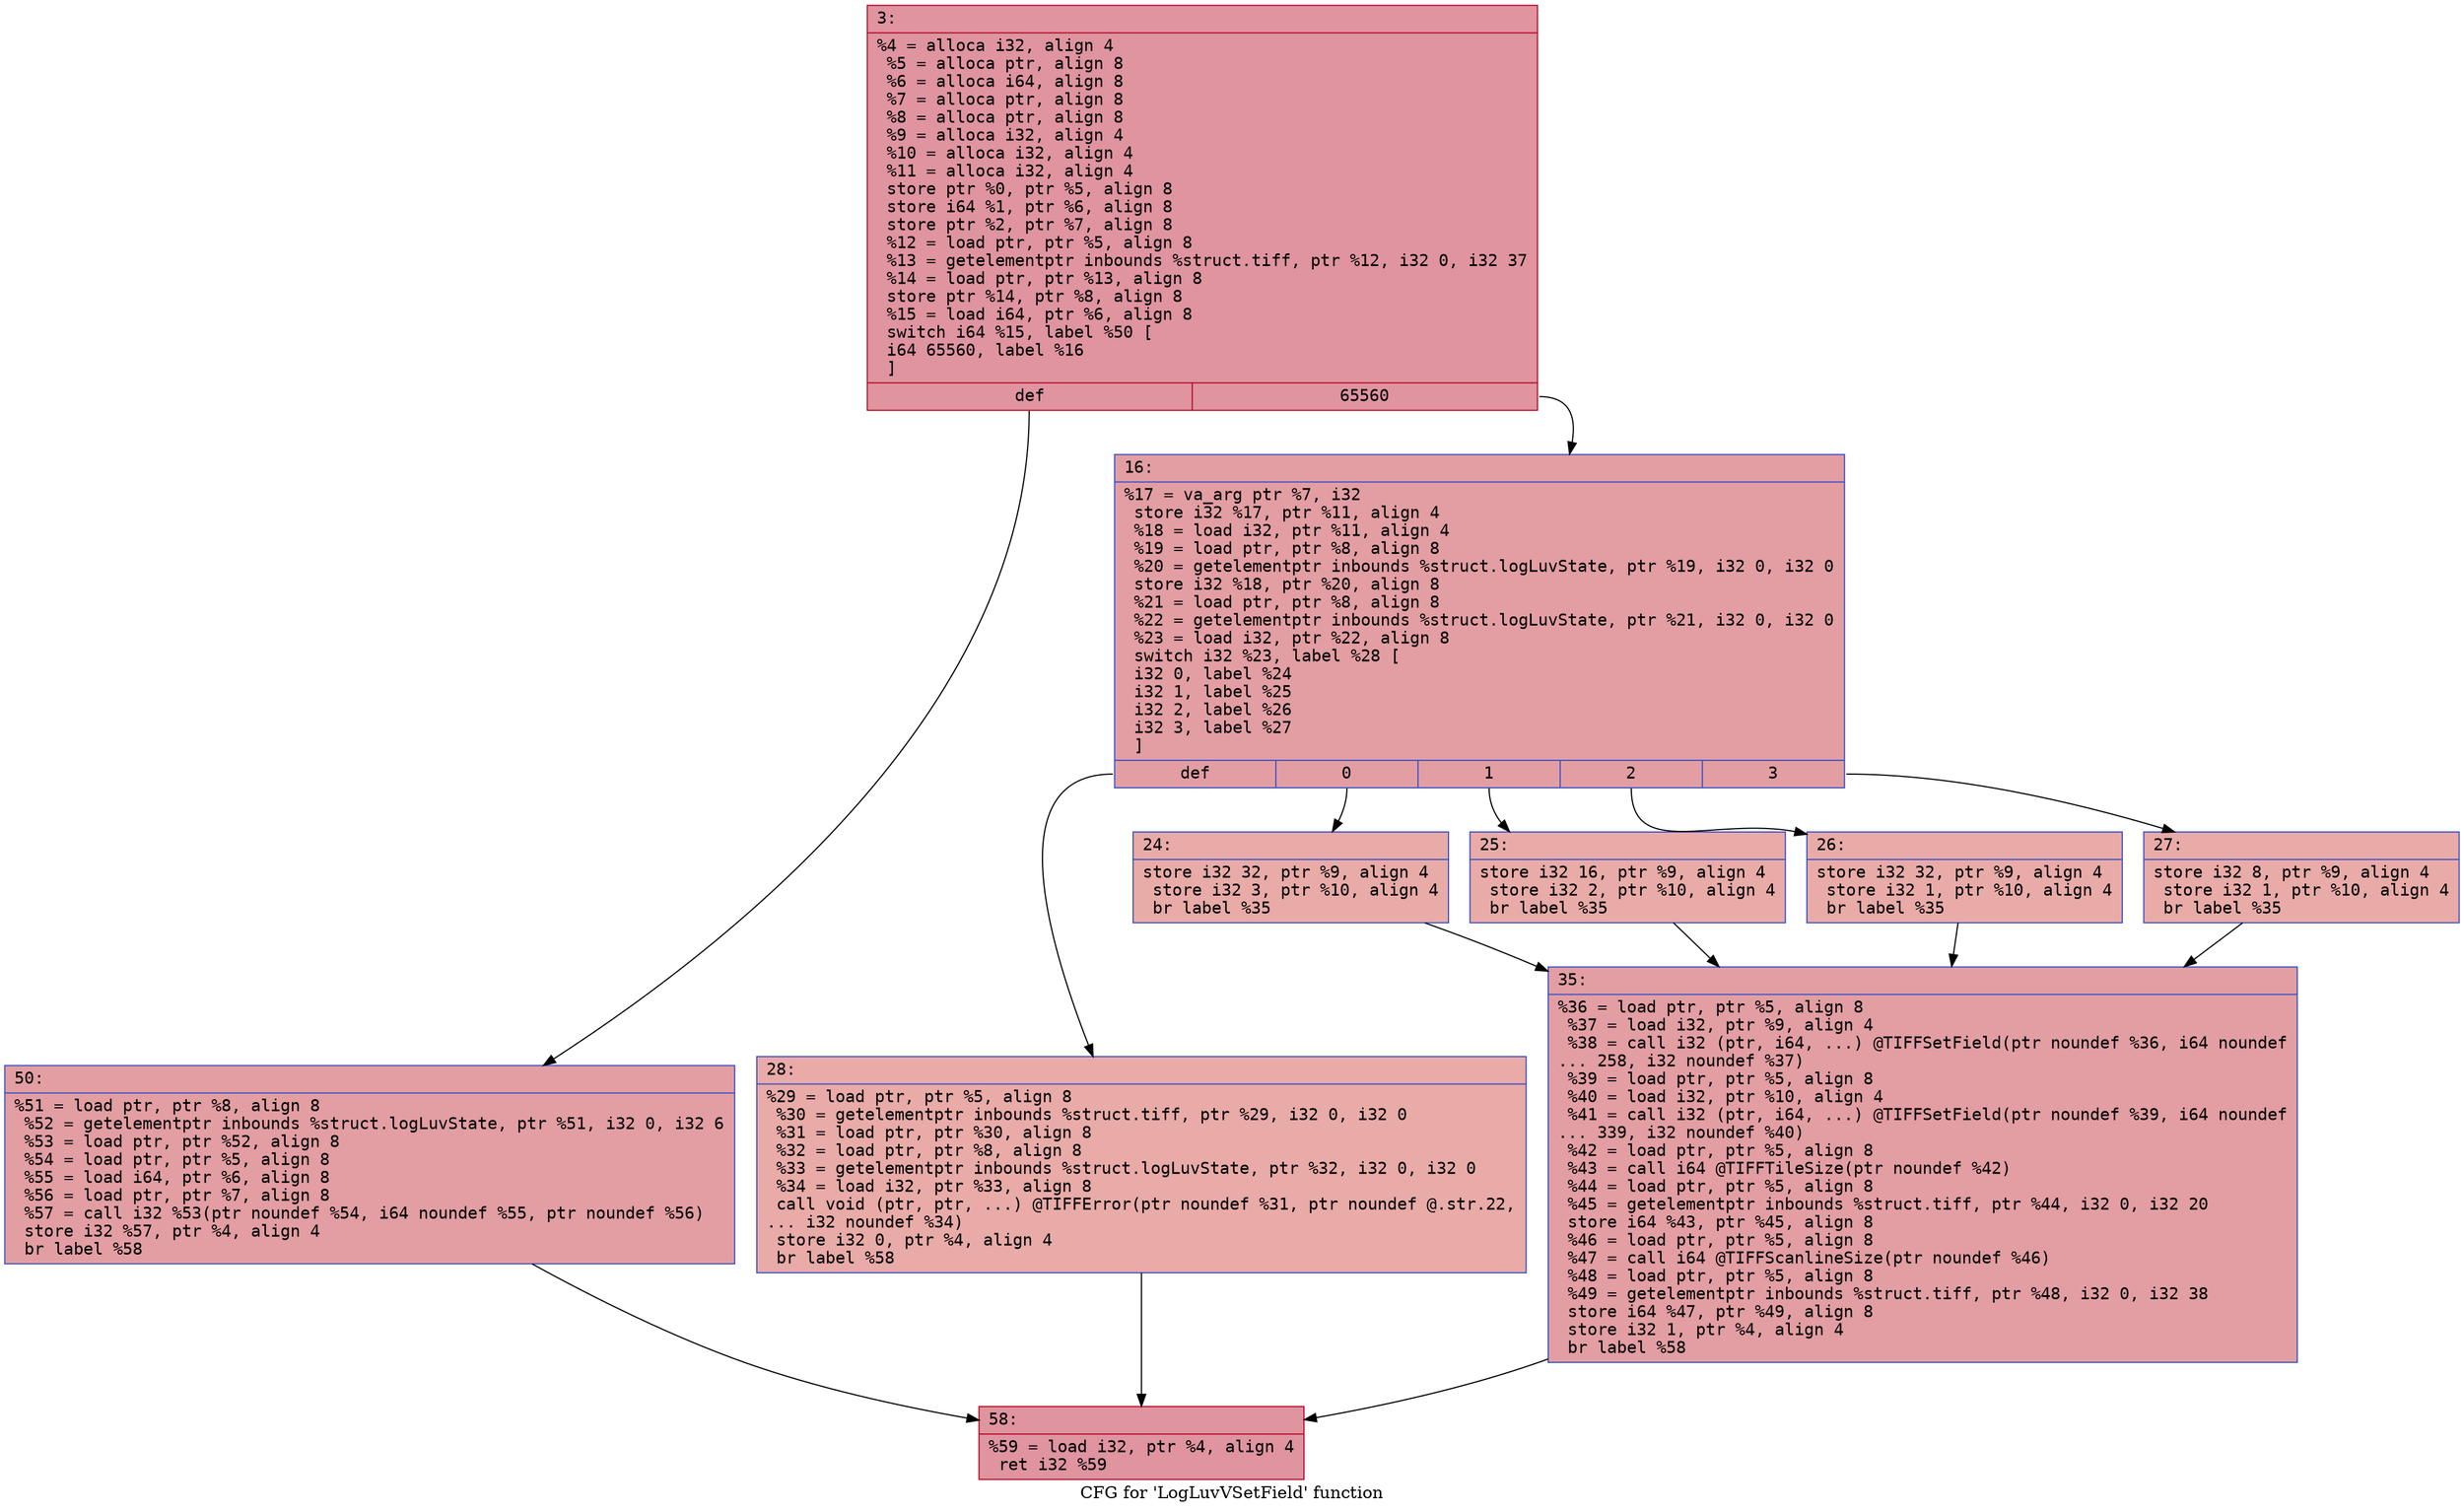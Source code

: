 digraph "CFG for 'LogLuvVSetField' function" {
	label="CFG for 'LogLuvVSetField' function";

	Node0x60000062cbe0 [shape=record,color="#b70d28ff", style=filled, fillcolor="#b70d2870" fontname="Courier",label="{3:\l|  %4 = alloca i32, align 4\l  %5 = alloca ptr, align 8\l  %6 = alloca i64, align 8\l  %7 = alloca ptr, align 8\l  %8 = alloca ptr, align 8\l  %9 = alloca i32, align 4\l  %10 = alloca i32, align 4\l  %11 = alloca i32, align 4\l  store ptr %0, ptr %5, align 8\l  store i64 %1, ptr %6, align 8\l  store ptr %2, ptr %7, align 8\l  %12 = load ptr, ptr %5, align 8\l  %13 = getelementptr inbounds %struct.tiff, ptr %12, i32 0, i32 37\l  %14 = load ptr, ptr %13, align 8\l  store ptr %14, ptr %8, align 8\l  %15 = load i64, ptr %6, align 8\l  switch i64 %15, label %50 [\l    i64 65560, label %16\l  ]\l|{<s0>def|<s1>65560}}"];
	Node0x60000062cbe0:s0 -> Node0x60000062ce60[tooltip="3 -> 50\nProbability 50.00%" ];
	Node0x60000062cbe0:s1 -> Node0x60000062cc30[tooltip="3 -> 16\nProbability 50.00%" ];
	Node0x60000062cc30 [shape=record,color="#3d50c3ff", style=filled, fillcolor="#be242e70" fontname="Courier",label="{16:\l|  %17 = va_arg ptr %7, i32\l  store i32 %17, ptr %11, align 4\l  %18 = load i32, ptr %11, align 4\l  %19 = load ptr, ptr %8, align 8\l  %20 = getelementptr inbounds %struct.logLuvState, ptr %19, i32 0, i32 0\l  store i32 %18, ptr %20, align 8\l  %21 = load ptr, ptr %8, align 8\l  %22 = getelementptr inbounds %struct.logLuvState, ptr %21, i32 0, i32 0\l  %23 = load i32, ptr %22, align 8\l  switch i32 %23, label %28 [\l    i32 0, label %24\l    i32 1, label %25\l    i32 2, label %26\l    i32 3, label %27\l  ]\l|{<s0>def|<s1>0|<s2>1|<s3>2|<s4>3}}"];
	Node0x60000062cc30:s0 -> Node0x60000062cdc0[tooltip="16 -> 28\nProbability 20.00%" ];
	Node0x60000062cc30:s1 -> Node0x60000062cc80[tooltip="16 -> 24\nProbability 20.00%" ];
	Node0x60000062cc30:s2 -> Node0x60000062ccd0[tooltip="16 -> 25\nProbability 20.00%" ];
	Node0x60000062cc30:s3 -> Node0x60000062cd20[tooltip="16 -> 26\nProbability 20.00%" ];
	Node0x60000062cc30:s4 -> Node0x60000062cd70[tooltip="16 -> 27\nProbability 20.00%" ];
	Node0x60000062cc80 [shape=record,color="#3d50c3ff", style=filled, fillcolor="#cc403a70" fontname="Courier",label="{24:\l|  store i32 32, ptr %9, align 4\l  store i32 3, ptr %10, align 4\l  br label %35\l}"];
	Node0x60000062cc80 -> Node0x60000062ce10[tooltip="24 -> 35\nProbability 100.00%" ];
	Node0x60000062ccd0 [shape=record,color="#3d50c3ff", style=filled, fillcolor="#cc403a70" fontname="Courier",label="{25:\l|  store i32 16, ptr %9, align 4\l  store i32 2, ptr %10, align 4\l  br label %35\l}"];
	Node0x60000062ccd0 -> Node0x60000062ce10[tooltip="25 -> 35\nProbability 100.00%" ];
	Node0x60000062cd20 [shape=record,color="#3d50c3ff", style=filled, fillcolor="#cc403a70" fontname="Courier",label="{26:\l|  store i32 32, ptr %9, align 4\l  store i32 1, ptr %10, align 4\l  br label %35\l}"];
	Node0x60000062cd20 -> Node0x60000062ce10[tooltip="26 -> 35\nProbability 100.00%" ];
	Node0x60000062cd70 [shape=record,color="#3d50c3ff", style=filled, fillcolor="#cc403a70" fontname="Courier",label="{27:\l|  store i32 8, ptr %9, align 4\l  store i32 1, ptr %10, align 4\l  br label %35\l}"];
	Node0x60000062cd70 -> Node0x60000062ce10[tooltip="27 -> 35\nProbability 100.00%" ];
	Node0x60000062cdc0 [shape=record,color="#3d50c3ff", style=filled, fillcolor="#cc403a70" fontname="Courier",label="{28:\l|  %29 = load ptr, ptr %5, align 8\l  %30 = getelementptr inbounds %struct.tiff, ptr %29, i32 0, i32 0\l  %31 = load ptr, ptr %30, align 8\l  %32 = load ptr, ptr %8, align 8\l  %33 = getelementptr inbounds %struct.logLuvState, ptr %32, i32 0, i32 0\l  %34 = load i32, ptr %33, align 8\l  call void (ptr, ptr, ...) @TIFFError(ptr noundef %31, ptr noundef @.str.22,\l... i32 noundef %34)\l  store i32 0, ptr %4, align 4\l  br label %58\l}"];
	Node0x60000062cdc0 -> Node0x60000062ceb0[tooltip="28 -> 58\nProbability 100.00%" ];
	Node0x60000062ce10 [shape=record,color="#3d50c3ff", style=filled, fillcolor="#be242e70" fontname="Courier",label="{35:\l|  %36 = load ptr, ptr %5, align 8\l  %37 = load i32, ptr %9, align 4\l  %38 = call i32 (ptr, i64, ...) @TIFFSetField(ptr noundef %36, i64 noundef\l... 258, i32 noundef %37)\l  %39 = load ptr, ptr %5, align 8\l  %40 = load i32, ptr %10, align 4\l  %41 = call i32 (ptr, i64, ...) @TIFFSetField(ptr noundef %39, i64 noundef\l... 339, i32 noundef %40)\l  %42 = load ptr, ptr %5, align 8\l  %43 = call i64 @TIFFTileSize(ptr noundef %42)\l  %44 = load ptr, ptr %5, align 8\l  %45 = getelementptr inbounds %struct.tiff, ptr %44, i32 0, i32 20\l  store i64 %43, ptr %45, align 8\l  %46 = load ptr, ptr %5, align 8\l  %47 = call i64 @TIFFScanlineSize(ptr noundef %46)\l  %48 = load ptr, ptr %5, align 8\l  %49 = getelementptr inbounds %struct.tiff, ptr %48, i32 0, i32 38\l  store i64 %47, ptr %49, align 8\l  store i32 1, ptr %4, align 4\l  br label %58\l}"];
	Node0x60000062ce10 -> Node0x60000062ceb0[tooltip="35 -> 58\nProbability 100.00%" ];
	Node0x60000062ce60 [shape=record,color="#3d50c3ff", style=filled, fillcolor="#be242e70" fontname="Courier",label="{50:\l|  %51 = load ptr, ptr %8, align 8\l  %52 = getelementptr inbounds %struct.logLuvState, ptr %51, i32 0, i32 6\l  %53 = load ptr, ptr %52, align 8\l  %54 = load ptr, ptr %5, align 8\l  %55 = load i64, ptr %6, align 8\l  %56 = load ptr, ptr %7, align 8\l  %57 = call i32 %53(ptr noundef %54, i64 noundef %55, ptr noundef %56)\l  store i32 %57, ptr %4, align 4\l  br label %58\l}"];
	Node0x60000062ce60 -> Node0x60000062ceb0[tooltip="50 -> 58\nProbability 100.00%" ];
	Node0x60000062ceb0 [shape=record,color="#b70d28ff", style=filled, fillcolor="#b70d2870" fontname="Courier",label="{58:\l|  %59 = load i32, ptr %4, align 4\l  ret i32 %59\l}"];
}
